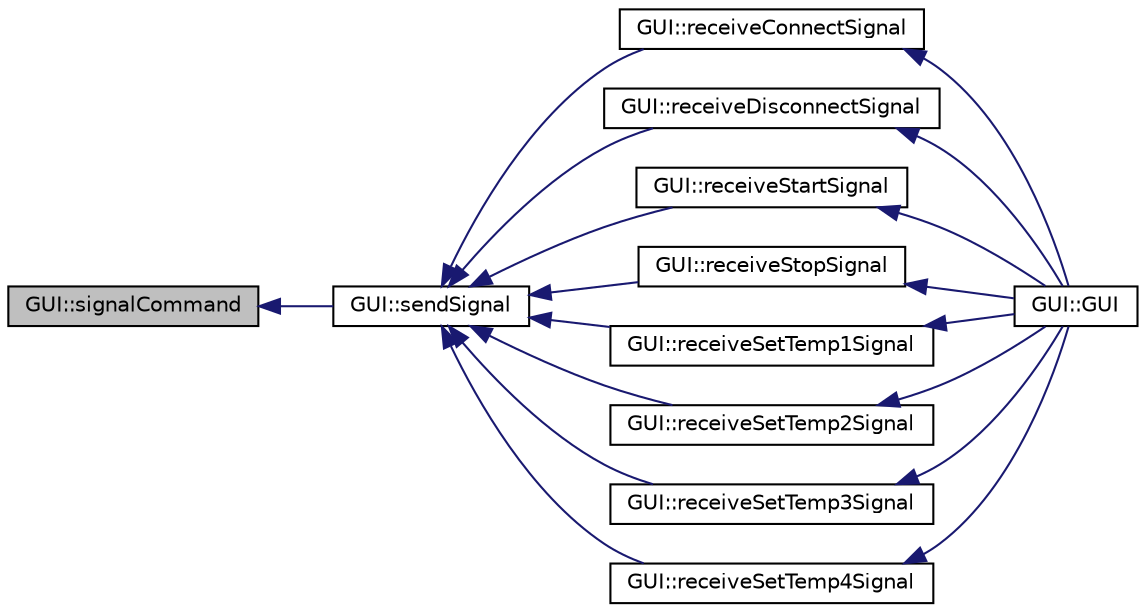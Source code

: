 digraph "GUI::signalCommand"
{
  edge [fontname="Helvetica",fontsize="10",labelfontname="Helvetica",labelfontsize="10"];
  node [fontname="Helvetica",fontsize="10",shape=record];
  rankdir="LR";
  Node1 [label="GUI::signalCommand",height=0.2,width=0.4,color="black", fillcolor="grey75", style="filled", fontcolor="black"];
  Node1 -> Node2 [dir="back",color="midnightblue",fontsize="10",style="solid",fontname="Helvetica"];
  Node2 [label="GUI::sendSignal",height=0.2,width=0.4,color="black", fillcolor="white", style="filled",URL="$class_g_u_i.html#a0b7149809a096de2f515563f3e34e39c"];
  Node2 -> Node3 [dir="back",color="midnightblue",fontsize="10",style="solid",fontname="Helvetica"];
  Node3 [label="GUI::receiveConnectSignal",height=0.2,width=0.4,color="black", fillcolor="white", style="filled",URL="$class_g_u_i.html#aae7d06a8383bd9ef7a865a8fd928db8a"];
  Node3 -> Node4 [dir="back",color="midnightblue",fontsize="10",style="solid",fontname="Helvetica"];
  Node4 [label="GUI::GUI",height=0.2,width=0.4,color="black", fillcolor="white", style="filled",URL="$class_g_u_i.html#a35d5fc00149b54cd5a44adf42c7aba80"];
  Node2 -> Node5 [dir="back",color="midnightblue",fontsize="10",style="solid",fontname="Helvetica"];
  Node5 [label="GUI::receiveDisconnectSignal",height=0.2,width=0.4,color="black", fillcolor="white", style="filled",URL="$class_g_u_i.html#a9d62ae03c821a735d3593a438db35162"];
  Node5 -> Node4 [dir="back",color="midnightblue",fontsize="10",style="solid",fontname="Helvetica"];
  Node2 -> Node6 [dir="back",color="midnightblue",fontsize="10",style="solid",fontname="Helvetica"];
  Node6 [label="GUI::receiveStartSignal",height=0.2,width=0.4,color="black", fillcolor="white", style="filled",URL="$class_g_u_i.html#a7de844a9e424473b5ad463bfa11bbb0e"];
  Node6 -> Node4 [dir="back",color="midnightblue",fontsize="10",style="solid",fontname="Helvetica"];
  Node2 -> Node7 [dir="back",color="midnightblue",fontsize="10",style="solid",fontname="Helvetica"];
  Node7 [label="GUI::receiveStopSignal",height=0.2,width=0.4,color="black", fillcolor="white", style="filled",URL="$class_g_u_i.html#aac7927a4be8991e32743222943db7bdb"];
  Node7 -> Node4 [dir="back",color="midnightblue",fontsize="10",style="solid",fontname="Helvetica"];
  Node2 -> Node8 [dir="back",color="midnightblue",fontsize="10",style="solid",fontname="Helvetica"];
  Node8 [label="GUI::receiveSetTemp1Signal",height=0.2,width=0.4,color="black", fillcolor="white", style="filled",URL="$class_g_u_i.html#afdf22089d724466959d8856681c71bfa"];
  Node8 -> Node4 [dir="back",color="midnightblue",fontsize="10",style="solid",fontname="Helvetica"];
  Node2 -> Node9 [dir="back",color="midnightblue",fontsize="10",style="solid",fontname="Helvetica"];
  Node9 [label="GUI::receiveSetTemp2Signal",height=0.2,width=0.4,color="black", fillcolor="white", style="filled",URL="$class_g_u_i.html#a0e1764751934629e673f13a7be772362"];
  Node9 -> Node4 [dir="back",color="midnightblue",fontsize="10",style="solid",fontname="Helvetica"];
  Node2 -> Node10 [dir="back",color="midnightblue",fontsize="10",style="solid",fontname="Helvetica"];
  Node10 [label="GUI::receiveSetTemp3Signal",height=0.2,width=0.4,color="black", fillcolor="white", style="filled",URL="$class_g_u_i.html#ac34f9645b5e751a9eedd07ee294e688c"];
  Node10 -> Node4 [dir="back",color="midnightblue",fontsize="10",style="solid",fontname="Helvetica"];
  Node2 -> Node11 [dir="back",color="midnightblue",fontsize="10",style="solid",fontname="Helvetica"];
  Node11 [label="GUI::receiveSetTemp4Signal",height=0.2,width=0.4,color="black", fillcolor="white", style="filled",URL="$class_g_u_i.html#a5c5b5adafd8e2876ec75c033374c3e50"];
  Node11 -> Node4 [dir="back",color="midnightblue",fontsize="10",style="solid",fontname="Helvetica"];
}
